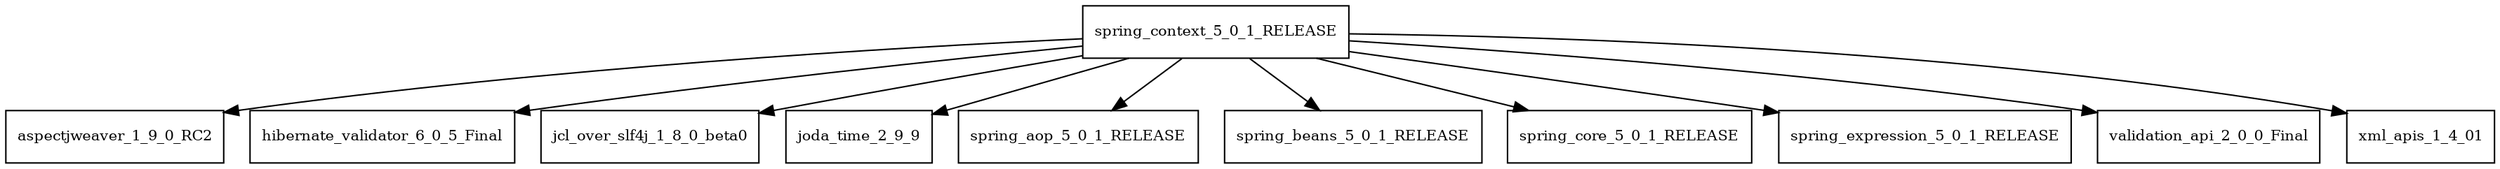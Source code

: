 digraph spring_context_5_0_1_RELEASE_dependencies {
  node [shape = box, fontsize=10.0];
  spring_context_5_0_1_RELEASE -> aspectjweaver_1_9_0_RC2;
  spring_context_5_0_1_RELEASE -> hibernate_validator_6_0_5_Final;
  spring_context_5_0_1_RELEASE -> jcl_over_slf4j_1_8_0_beta0;
  spring_context_5_0_1_RELEASE -> joda_time_2_9_9;
  spring_context_5_0_1_RELEASE -> spring_aop_5_0_1_RELEASE;
  spring_context_5_0_1_RELEASE -> spring_beans_5_0_1_RELEASE;
  spring_context_5_0_1_RELEASE -> spring_core_5_0_1_RELEASE;
  spring_context_5_0_1_RELEASE -> spring_expression_5_0_1_RELEASE;
  spring_context_5_0_1_RELEASE -> validation_api_2_0_0_Final;
  spring_context_5_0_1_RELEASE -> xml_apis_1_4_01;
}
